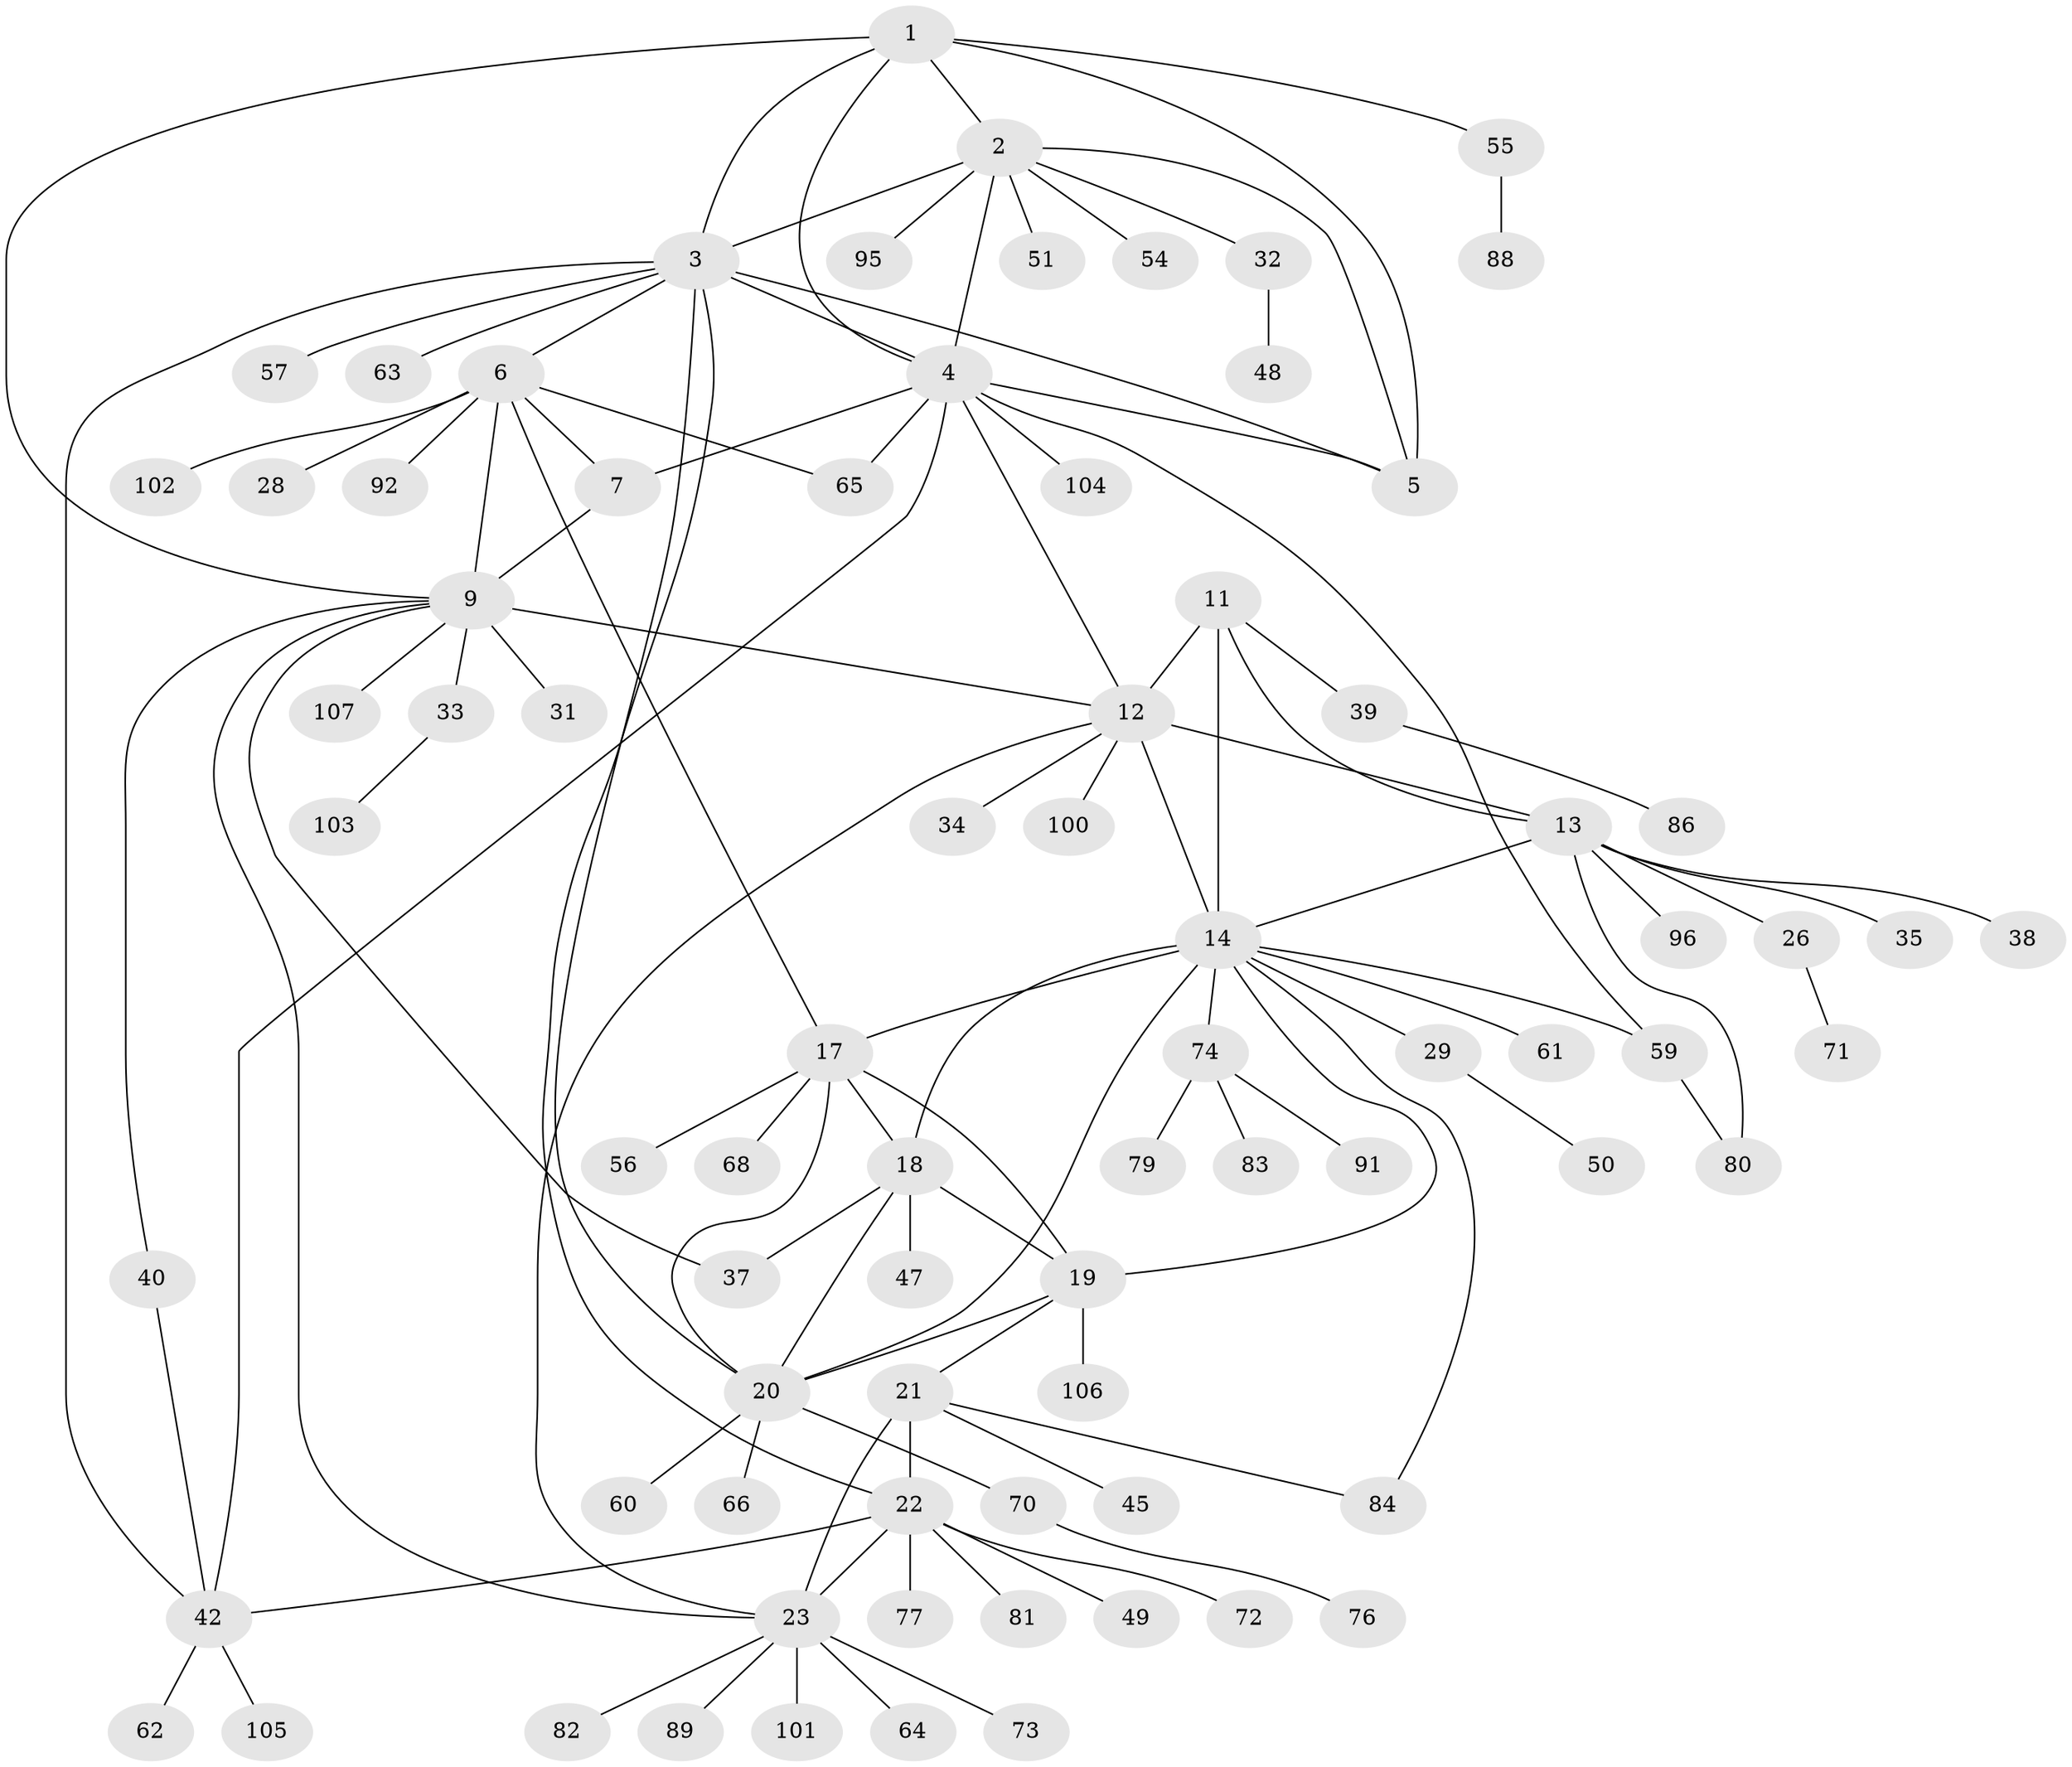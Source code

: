 // original degree distribution, {5: 0.04672897196261682, 9: 0.028037383177570093, 10: 0.028037383177570093, 7: 0.06542056074766354, 6: 0.04672897196261682, 8: 0.037383177570093455, 2: 0.19626168224299065, 1: 0.5046728971962616, 3: 0.04672897196261682}
// Generated by graph-tools (version 1.1) at 2025/42/03/06/25 10:42:10]
// undirected, 79 vertices, 111 edges
graph export_dot {
graph [start="1"]
  node [color=gray90,style=filled];
  1 [super="+44"];
  2 [super="+75"];
  3 [super="+90"];
  4 [super="+87"];
  5 [super="+27"];
  6 [super="+8"];
  7 [super="+36"];
  9 [super="+10"];
  11 [super="+46"];
  12 [super="+15"];
  13 [super="+41"];
  14 [super="+16"];
  17 [super="+58"];
  18 [super="+30"];
  19 [super="+67"];
  20 [super="+52"];
  21;
  22 [super="+25"];
  23 [super="+24"];
  26;
  28;
  29;
  31;
  32;
  33 [super="+43"];
  34;
  35;
  37;
  38;
  39;
  40 [super="+53"];
  42 [super="+69"];
  45;
  47;
  48;
  49;
  50;
  51;
  54;
  55;
  56 [super="+99"];
  57;
  59;
  60;
  61;
  62;
  63 [super="+85"];
  64;
  65;
  66;
  68;
  70 [super="+78"];
  71 [super="+94"];
  72;
  73;
  74 [super="+97"];
  76;
  77;
  79;
  80;
  81;
  82;
  83;
  84;
  86;
  88 [super="+93"];
  89 [super="+98"];
  91;
  92;
  95;
  96;
  100;
  101;
  102;
  103;
  104;
  105;
  106;
  107;
  1 -- 2;
  1 -- 3;
  1 -- 4;
  1 -- 5;
  1 -- 9;
  1 -- 55;
  2 -- 3;
  2 -- 4;
  2 -- 5;
  2 -- 32;
  2 -- 51;
  2 -- 54;
  2 -- 95;
  3 -- 4;
  3 -- 5;
  3 -- 6;
  3 -- 20;
  3 -- 22;
  3 -- 57;
  3 -- 63;
  3 -- 42;
  4 -- 5;
  4 -- 42;
  4 -- 59;
  4 -- 65;
  4 -- 104;
  4 -- 12;
  4 -- 7;
  6 -- 7 [weight=2];
  6 -- 9 [weight=4];
  6 -- 17;
  6 -- 28;
  6 -- 65;
  6 -- 102;
  6 -- 92;
  7 -- 9 [weight=2];
  9 -- 12;
  9 -- 31;
  9 -- 33;
  9 -- 37;
  9 -- 40;
  9 -- 23;
  9 -- 107;
  11 -- 12 [weight=2];
  11 -- 13;
  11 -- 14;
  11 -- 39;
  12 -- 13 [weight=2];
  12 -- 14 [weight=2];
  12 -- 23;
  12 -- 34;
  12 -- 100;
  13 -- 14;
  13 -- 26;
  13 -- 35;
  13 -- 38;
  13 -- 80;
  13 -- 96;
  14 -- 29;
  14 -- 61;
  14 -- 74;
  14 -- 17;
  14 -- 18;
  14 -- 19;
  14 -- 20;
  14 -- 84;
  14 -- 59;
  17 -- 18;
  17 -- 19;
  17 -- 20;
  17 -- 56;
  17 -- 68;
  18 -- 19;
  18 -- 20;
  18 -- 37;
  18 -- 47;
  19 -- 20;
  19 -- 21;
  19 -- 106;
  20 -- 60;
  20 -- 66;
  20 -- 70;
  21 -- 22 [weight=2];
  21 -- 23 [weight=2];
  21 -- 45;
  21 -- 84;
  22 -- 23 [weight=4];
  22 -- 42;
  22 -- 72;
  22 -- 81;
  22 -- 49;
  22 -- 77;
  23 -- 73;
  23 -- 82;
  23 -- 101;
  23 -- 64;
  23 -- 89;
  26 -- 71;
  29 -- 50;
  32 -- 48;
  33 -- 103;
  39 -- 86;
  40 -- 42;
  42 -- 62;
  42 -- 105;
  55 -- 88;
  59 -- 80;
  70 -- 76;
  74 -- 79;
  74 -- 83;
  74 -- 91;
}
